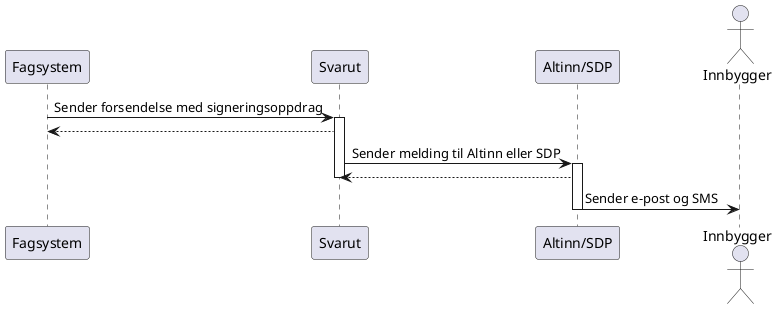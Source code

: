 @startuml
participant Fagsystem
participant Svarut
participant SDP as "Altinn/SDP"
actor Innbygger
Fagsystem -> Svarut : Sender forsendelse med signeringsoppdrag
Activate Svarut
Svarut --> Fagsystem :
Svarut -> SDP : Sender melding til Altinn eller SDP
Activate SDP
SDP --> Svarut:
Deactivate Svarut
SDP -> Innbygger : Sender e-post og SMS
Deactivate SDP
@enduml
